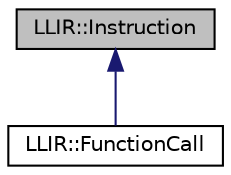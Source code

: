 digraph "LLIR::Instruction"
{
 // LATEX_PDF_SIZE
  edge [fontname="Helvetica",fontsize="10",labelfontname="Helvetica",labelfontsize="10"];
  node [fontname="Helvetica",fontsize="10",shape=record];
  Node1 [label="LLIR::Instruction",height=0.2,width=0.4,color="black", fillcolor="grey75", style="filled", fontcolor="black",tooltip="Represents an instruction in LLIR."];
  Node1 -> Node2 [dir="back",color="midnightblue",fontsize="10",style="solid",fontname="Helvetica"];
  Node2 [label="LLIR::FunctionCall",height=0.2,width=0.4,color="black", fillcolor="white", style="filled",URL="$classLLIR_1_1FunctionCall.html",tooltip=" "];
}
